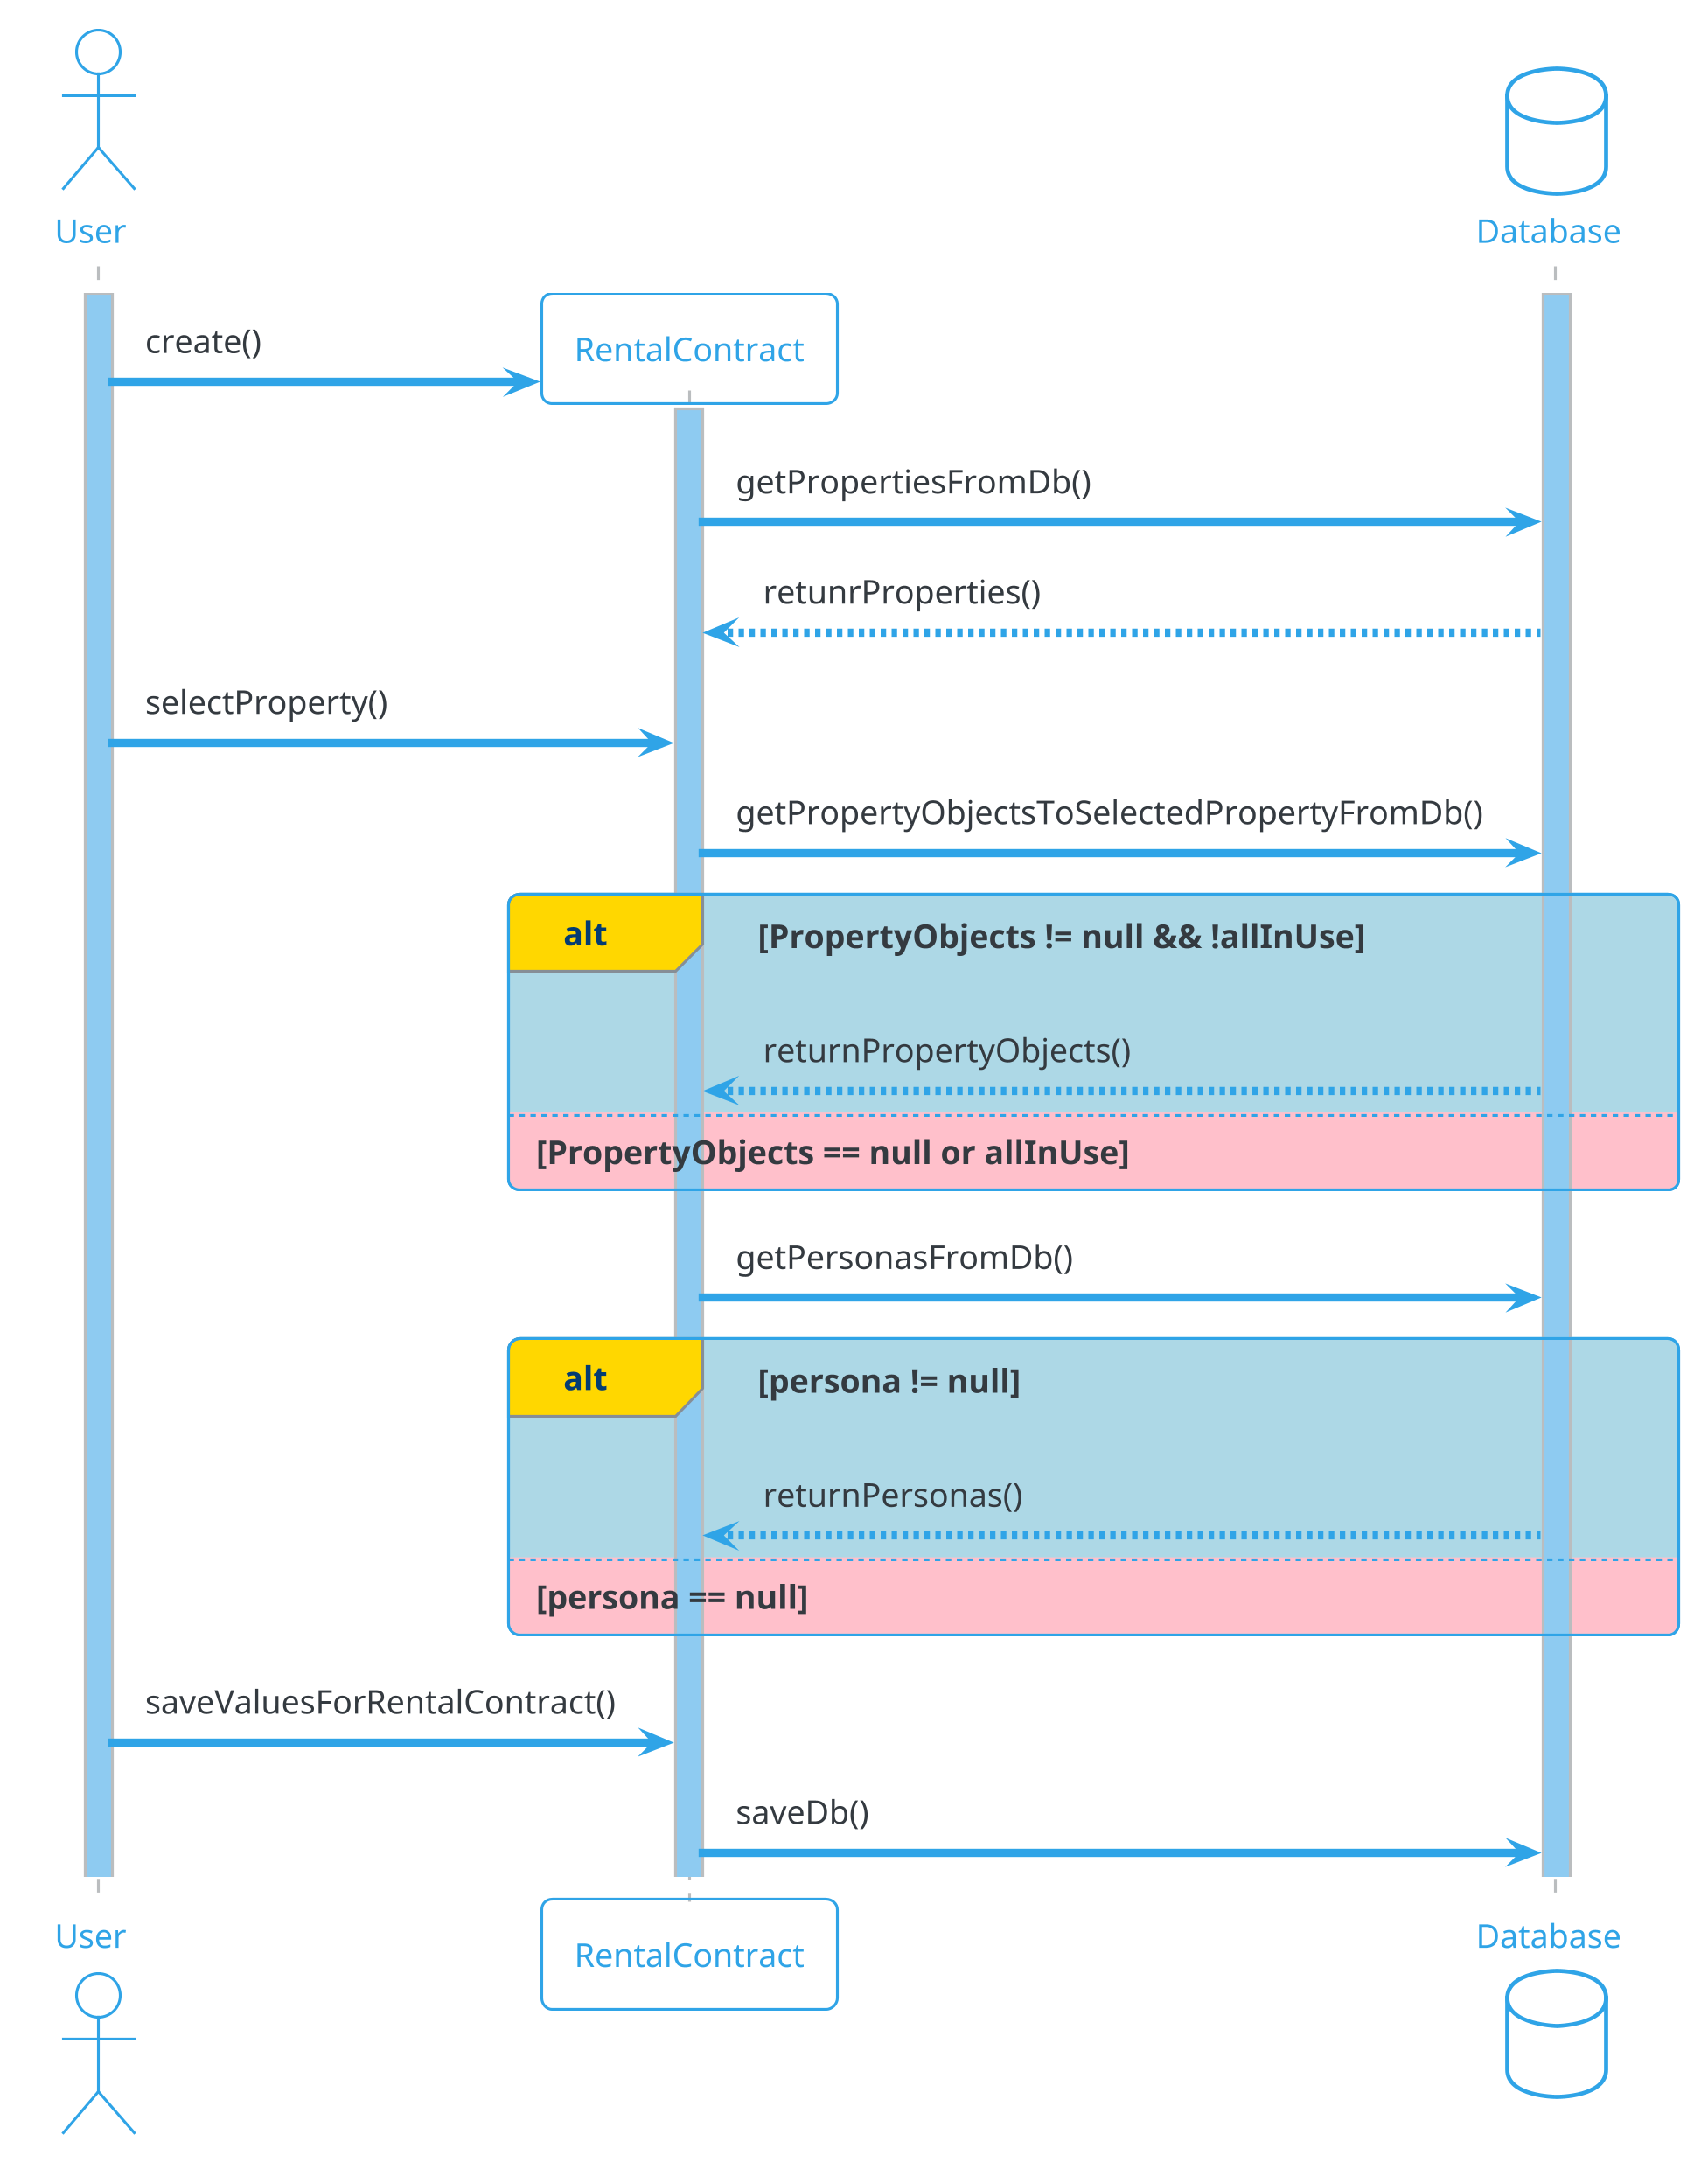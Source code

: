 @startuml mietvertrag
!theme cerulean-outline
skinparam sequence {
LifeLineBackgroundColor #8ECBF1
ParticipantPadding 2
}
skinparam dpi 300

actor User as user
activate user
participant RentalContract as rc
database Database as db
activate db
create rc
user -> rc ++ : create()
rc -> db : getPropertiesFromDb()
db --> rc : retunrProperties()
user -> rc : selectProperty()
rc -> db: getPropertyObjectsToSelectedPropertyFromDb()
alt#Gold #LightBlue PropertyObjects != null && !allInUse
  db --> rc: returnPropertyObjects()
else #Pink PropertyObjects == null or allInUse
end

rc -> db : getPersonasFromDb()
alt#Gold #LightBlue persona != null
  db--> rc : returnPersonas()
else #Pink persona == null
end
user -> rc : saveValuesForRentalContract()
rc -> db : saveDb()
@enduml